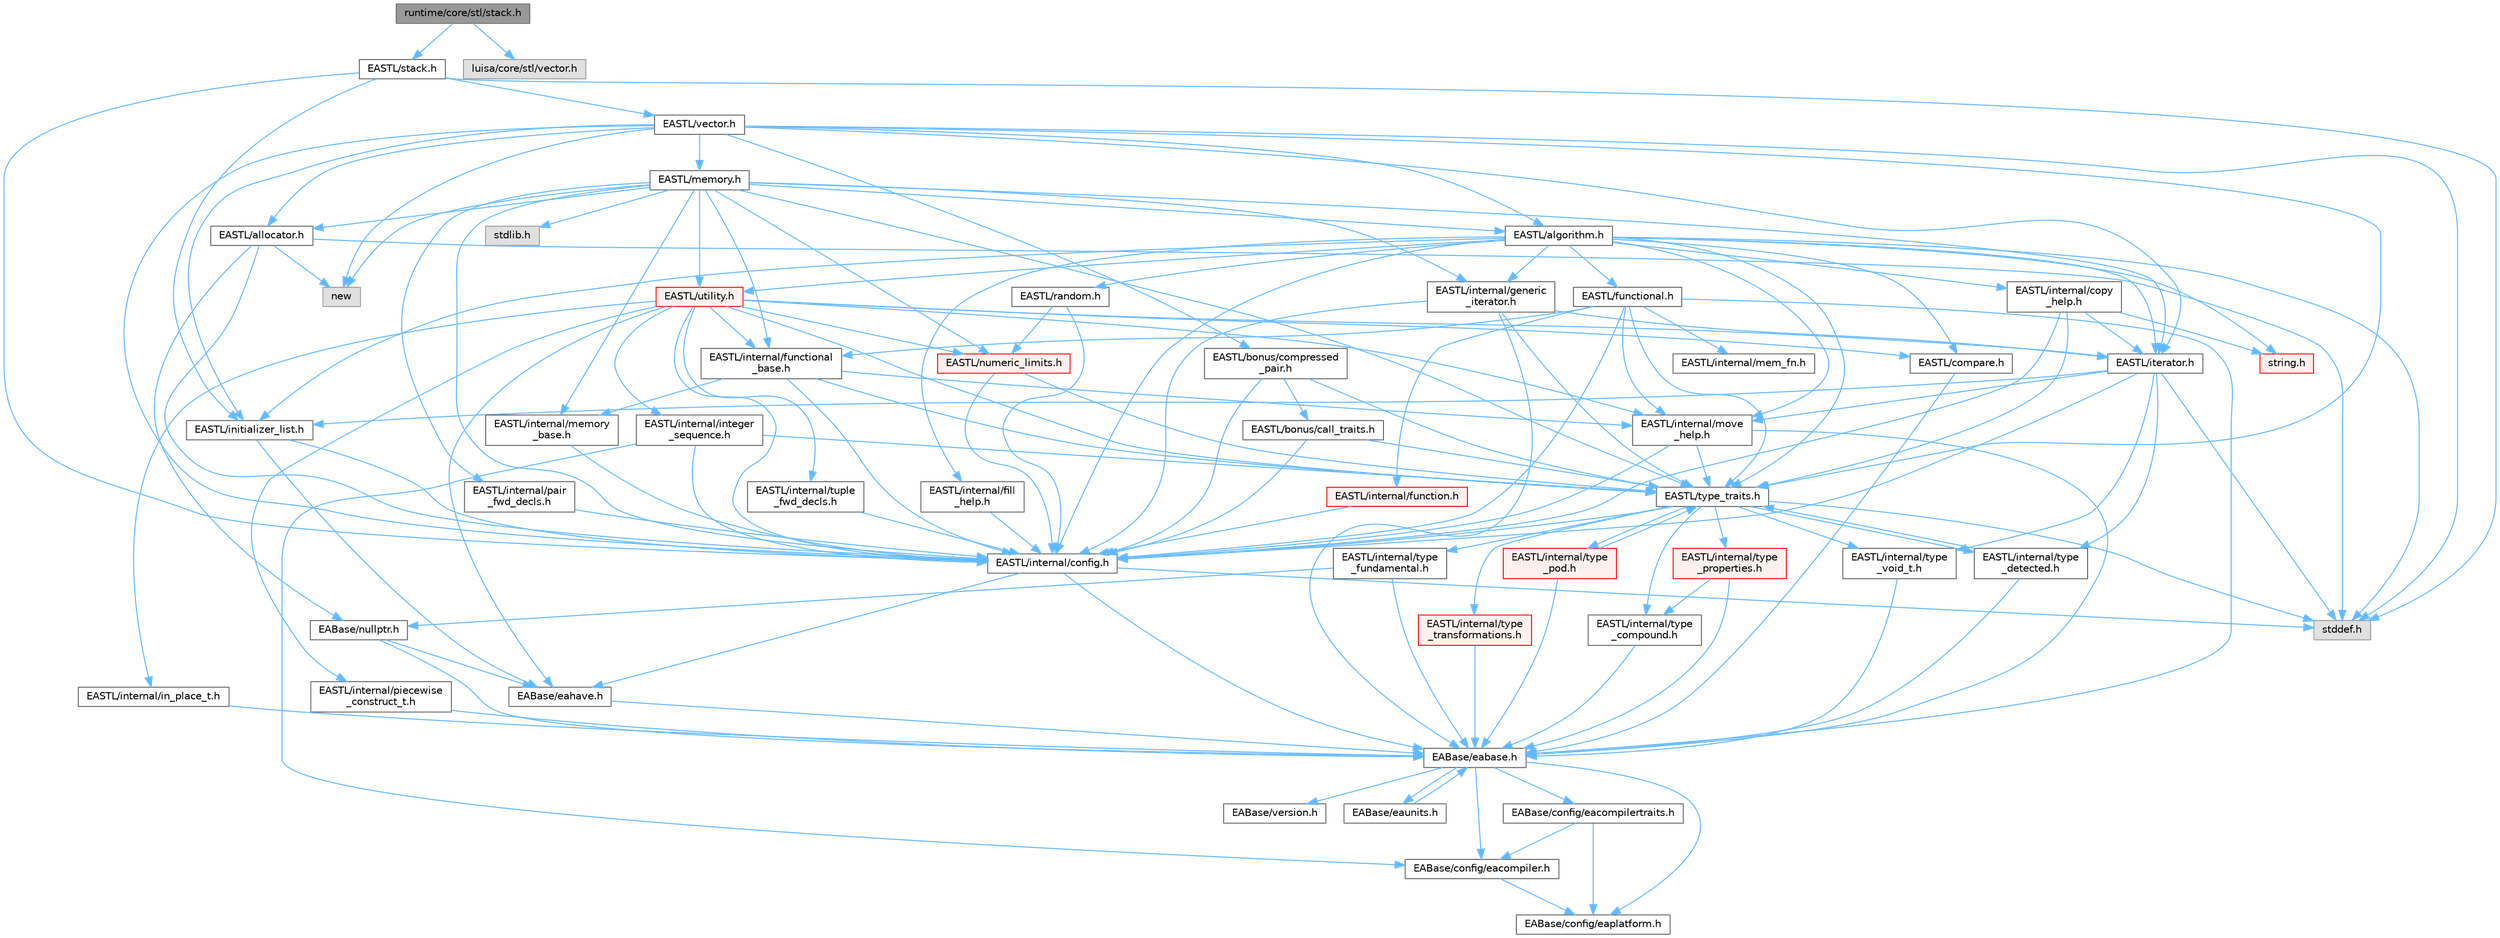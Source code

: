 digraph "runtime/core/stl/stack.h"
{
 // LATEX_PDF_SIZE
  bgcolor="transparent";
  edge [fontname=Helvetica,fontsize=10,labelfontname=Helvetica,labelfontsize=10];
  node [fontname=Helvetica,fontsize=10,shape=box,height=0.2,width=0.4];
  Node1 [id="Node000001",label="runtime/core/stl/stack.h",height=0.2,width=0.4,color="gray40", fillcolor="grey60", style="filled", fontcolor="black",tooltip=" "];
  Node1 -> Node2 [id="edge145_Node000001_Node000002",color="steelblue1",style="solid",tooltip=" "];
  Node2 [id="Node000002",label="EASTL/stack.h",height=0.2,width=0.4,color="grey40", fillcolor="white", style="filled",URL="$_e_a_s_t_l_2include_2_e_a_s_t_l_2stack_8h.html",tooltip=" "];
  Node2 -> Node3 [id="edge146_Node000002_Node000003",color="steelblue1",style="solid",tooltip=" "];
  Node3 [id="Node000003",label="EASTL/internal/config.h",height=0.2,width=0.4,color="grey40", fillcolor="white", style="filled",URL="$config_8h.html",tooltip=" "];
  Node3 -> Node4 [id="edge147_Node000003_Node000004",color="steelblue1",style="solid",tooltip=" "];
  Node4 [id="Node000004",label="EABase/eabase.h",height=0.2,width=0.4,color="grey40", fillcolor="white", style="filled",URL="$eabase_8h.html",tooltip=" "];
  Node4 -> Node5 [id="edge148_Node000004_Node000005",color="steelblue1",style="solid",tooltip=" "];
  Node5 [id="Node000005",label="EABase/config/eacompiler.h",height=0.2,width=0.4,color="grey40", fillcolor="white", style="filled",URL="$eacompiler_8h.html",tooltip=" "];
  Node5 -> Node6 [id="edge149_Node000005_Node000006",color="steelblue1",style="solid",tooltip=" "];
  Node6 [id="Node000006",label="EABase/config/eaplatform.h",height=0.2,width=0.4,color="grey40", fillcolor="white", style="filled",URL="$eaplatform_8h.html",tooltip=" "];
  Node4 -> Node7 [id="edge150_Node000004_Node000007",color="steelblue1",style="solid",tooltip=" "];
  Node7 [id="Node000007",label="EABase/config/eacompilertraits.h",height=0.2,width=0.4,color="grey40", fillcolor="white", style="filled",URL="$eacompilertraits_8h.html",tooltip=" "];
  Node7 -> Node6 [id="edge151_Node000007_Node000006",color="steelblue1",style="solid",tooltip=" "];
  Node7 -> Node5 [id="edge152_Node000007_Node000005",color="steelblue1",style="solid",tooltip=" "];
  Node4 -> Node6 [id="edge153_Node000004_Node000006",color="steelblue1",style="solid",tooltip=" "];
  Node4 -> Node8 [id="edge154_Node000004_Node000008",color="steelblue1",style="solid",tooltip=" "];
  Node8 [id="Node000008",label="EABase/version.h",height=0.2,width=0.4,color="grey40", fillcolor="white", style="filled",URL="$_e_a_s_t_l_2packages_2_e_a_base_2include_2_common_2_e_a_base_2version_8h.html",tooltip=" "];
  Node4 -> Node9 [id="edge155_Node000004_Node000009",color="steelblue1",style="solid",tooltip=" "];
  Node9 [id="Node000009",label="EABase/eaunits.h",height=0.2,width=0.4,color="grey40", fillcolor="white", style="filled",URL="$eaunits_8h.html",tooltip=" "];
  Node9 -> Node4 [id="edge156_Node000009_Node000004",color="steelblue1",style="solid",tooltip=" "];
  Node3 -> Node10 [id="edge157_Node000003_Node000010",color="steelblue1",style="solid",tooltip=" "];
  Node10 [id="Node000010",label="EABase/eahave.h",height=0.2,width=0.4,color="grey40", fillcolor="white", style="filled",URL="$eahave_8h.html",tooltip=" "];
  Node10 -> Node4 [id="edge158_Node000010_Node000004",color="steelblue1",style="solid",tooltip=" "];
  Node3 -> Node11 [id="edge159_Node000003_Node000011",color="steelblue1",style="solid",tooltip=" "];
  Node11 [id="Node000011",label="stddef.h",height=0.2,width=0.4,color="grey60", fillcolor="#E0E0E0", style="filled",tooltip=" "];
  Node2 -> Node12 [id="edge160_Node000002_Node000012",color="steelblue1",style="solid",tooltip=" "];
  Node12 [id="Node000012",label="EASTL/vector.h",height=0.2,width=0.4,color="grey40", fillcolor="white", style="filled",URL="$_e_a_s_t_l_2include_2_e_a_s_t_l_2vector_8h.html",tooltip=" "];
  Node12 -> Node13 [id="edge161_Node000012_Node000013",color="steelblue1",style="solid",tooltip=" "];
  Node13 [id="Node000013",label="EASTL/algorithm.h",height=0.2,width=0.4,color="grey40", fillcolor="white", style="filled",URL="$_e_a_s_t_l_2include_2_e_a_s_t_l_2algorithm_8h.html",tooltip=" "];
  Node13 -> Node3 [id="edge162_Node000013_Node000003",color="steelblue1",style="solid",tooltip=" "];
  Node13 -> Node14 [id="edge163_Node000013_Node000014",color="steelblue1",style="solid",tooltip=" "];
  Node14 [id="Node000014",label="EASTL/type_traits.h",height=0.2,width=0.4,color="grey40", fillcolor="white", style="filled",URL="$_e_a_s_t_l_2include_2_e_a_s_t_l_2type__traits_8h.html",tooltip=" "];
  Node14 -> Node3 [id="edge164_Node000014_Node000003",color="steelblue1",style="solid",tooltip=" "];
  Node14 -> Node11 [id="edge165_Node000014_Node000011",color="steelblue1",style="solid",tooltip=" "];
  Node14 -> Node15 [id="edge166_Node000014_Node000015",color="steelblue1",style="solid",tooltip=" "];
  Node15 [id="Node000015",label="EASTL/internal/type\l_fundamental.h",height=0.2,width=0.4,color="grey40", fillcolor="white", style="filled",URL="$type__fundamental_8h.html",tooltip=" "];
  Node15 -> Node4 [id="edge167_Node000015_Node000004",color="steelblue1",style="solid",tooltip=" "];
  Node15 -> Node16 [id="edge168_Node000015_Node000016",color="steelblue1",style="solid",tooltip=" "];
  Node16 [id="Node000016",label="EABase/nullptr.h",height=0.2,width=0.4,color="grey40", fillcolor="white", style="filled",URL="$nullptr_8h.html",tooltip=" "];
  Node16 -> Node4 [id="edge169_Node000016_Node000004",color="steelblue1",style="solid",tooltip=" "];
  Node16 -> Node10 [id="edge170_Node000016_Node000010",color="steelblue1",style="solid",tooltip=" "];
  Node14 -> Node17 [id="edge171_Node000014_Node000017",color="steelblue1",style="solid",tooltip=" "];
  Node17 [id="Node000017",label="EASTL/internal/type\l_transformations.h",height=0.2,width=0.4,color="red", fillcolor="#FFF0F0", style="filled",URL="$type__transformations_8h.html",tooltip=" "];
  Node17 -> Node4 [id="edge172_Node000017_Node000004",color="steelblue1",style="solid",tooltip=" "];
  Node14 -> Node19 [id="edge173_Node000014_Node000019",color="steelblue1",style="solid",tooltip=" "];
  Node19 [id="Node000019",label="EASTL/internal/type\l_void_t.h",height=0.2,width=0.4,color="grey40", fillcolor="white", style="filled",URL="$type__void__t_8h.html",tooltip=" "];
  Node19 -> Node4 [id="edge174_Node000019_Node000004",color="steelblue1",style="solid",tooltip=" "];
  Node14 -> Node20 [id="edge175_Node000014_Node000020",color="steelblue1",style="solid",tooltip=" "];
  Node20 [id="Node000020",label="EASTL/internal/type\l_properties.h",height=0.2,width=0.4,color="red", fillcolor="#FFF0F0", style="filled",URL="$type__properties_8h.html",tooltip=" "];
  Node20 -> Node4 [id="edge176_Node000020_Node000004",color="steelblue1",style="solid",tooltip=" "];
  Node20 -> Node21 [id="edge177_Node000020_Node000021",color="steelblue1",style="solid",tooltip=" "];
  Node21 [id="Node000021",label="EASTL/internal/type\l_compound.h",height=0.2,width=0.4,color="grey40", fillcolor="white", style="filled",URL="$type__compound_8h.html",tooltip=" "];
  Node21 -> Node4 [id="edge178_Node000021_Node000004",color="steelblue1",style="solid",tooltip=" "];
  Node14 -> Node21 [id="edge179_Node000014_Node000021",color="steelblue1",style="solid",tooltip=" "];
  Node14 -> Node22 [id="edge180_Node000014_Node000022",color="steelblue1",style="solid",tooltip=" "];
  Node22 [id="Node000022",label="EASTL/internal/type\l_pod.h",height=0.2,width=0.4,color="red", fillcolor="#FFF0F0", style="filled",URL="$type__pod_8h.html",tooltip=" "];
  Node22 -> Node4 [id="edge181_Node000022_Node000004",color="steelblue1",style="solid",tooltip=" "];
  Node22 -> Node14 [id="edge182_Node000022_Node000014",color="steelblue1",style="solid",tooltip=" "];
  Node14 -> Node23 [id="edge183_Node000014_Node000023",color="steelblue1",style="solid",tooltip=" "];
  Node23 [id="Node000023",label="EASTL/internal/type\l_detected.h",height=0.2,width=0.4,color="grey40", fillcolor="white", style="filled",URL="$type__detected_8h.html",tooltip=" "];
  Node23 -> Node4 [id="edge184_Node000023_Node000004",color="steelblue1",style="solid",tooltip=" "];
  Node23 -> Node14 [id="edge185_Node000023_Node000014",color="steelblue1",style="solid",tooltip=" "];
  Node13 -> Node24 [id="edge186_Node000013_Node000024",color="steelblue1",style="solid",tooltip=" "];
  Node24 [id="Node000024",label="EASTL/internal/move\l_help.h",height=0.2,width=0.4,color="grey40", fillcolor="white", style="filled",URL="$move__help_8h.html",tooltip=" "];
  Node24 -> Node4 [id="edge187_Node000024_Node000004",color="steelblue1",style="solid",tooltip=" "];
  Node24 -> Node3 [id="edge188_Node000024_Node000003",color="steelblue1",style="solid",tooltip=" "];
  Node24 -> Node14 [id="edge189_Node000024_Node000014",color="steelblue1",style="solid",tooltip=" "];
  Node13 -> Node25 [id="edge190_Node000013_Node000025",color="steelblue1",style="solid",tooltip=" "];
  Node25 [id="Node000025",label="EASTL/internal/copy\l_help.h",height=0.2,width=0.4,color="grey40", fillcolor="white", style="filled",URL="$copy__help_8h.html",tooltip=" "];
  Node25 -> Node3 [id="edge191_Node000025_Node000003",color="steelblue1",style="solid",tooltip=" "];
  Node25 -> Node14 [id="edge192_Node000025_Node000014",color="steelblue1",style="solid",tooltip=" "];
  Node25 -> Node26 [id="edge193_Node000025_Node000026",color="steelblue1",style="solid",tooltip=" "];
  Node26 [id="Node000026",label="EASTL/iterator.h",height=0.2,width=0.4,color="grey40", fillcolor="white", style="filled",URL="$_e_a_s_t_l_2include_2_e_a_s_t_l_2iterator_8h.html",tooltip=" "];
  Node26 -> Node3 [id="edge194_Node000026_Node000003",color="steelblue1",style="solid",tooltip=" "];
  Node26 -> Node24 [id="edge195_Node000026_Node000024",color="steelblue1",style="solid",tooltip=" "];
  Node26 -> Node23 [id="edge196_Node000026_Node000023",color="steelblue1",style="solid",tooltip=" "];
  Node26 -> Node19 [id="edge197_Node000026_Node000019",color="steelblue1",style="solid",tooltip=" "];
  Node26 -> Node27 [id="edge198_Node000026_Node000027",color="steelblue1",style="solid",tooltip=" "];
  Node27 [id="Node000027",label="EASTL/initializer_list.h",height=0.2,width=0.4,color="grey40", fillcolor="white", style="filled",URL="$initializer__list_8h.html",tooltip=" "];
  Node27 -> Node3 [id="edge199_Node000027_Node000003",color="steelblue1",style="solid",tooltip=" "];
  Node27 -> Node10 [id="edge200_Node000027_Node000010",color="steelblue1",style="solid",tooltip=" "];
  Node26 -> Node11 [id="edge201_Node000026_Node000011",color="steelblue1",style="solid",tooltip=" "];
  Node25 -> Node28 [id="edge202_Node000025_Node000028",color="steelblue1",style="solid",tooltip=" "];
  Node28 [id="Node000028",label="string.h",height=0.2,width=0.4,color="red", fillcolor="#FFF0F0", style="filled",URL="$string_8h.html",tooltip=" "];
  Node13 -> Node151 [id="edge203_Node000013_Node000151",color="steelblue1",style="solid",tooltip=" "];
  Node151 [id="Node000151",label="EASTL/internal/fill\l_help.h",height=0.2,width=0.4,color="grey40", fillcolor="white", style="filled",URL="$fill__help_8h.html",tooltip=" "];
  Node151 -> Node3 [id="edge204_Node000151_Node000003",color="steelblue1",style="solid",tooltip=" "];
  Node13 -> Node27 [id="edge205_Node000013_Node000027",color="steelblue1",style="solid",tooltip=" "];
  Node13 -> Node26 [id="edge206_Node000013_Node000026",color="steelblue1",style="solid",tooltip=" "];
  Node13 -> Node61 [id="edge207_Node000013_Node000061",color="steelblue1",style="solid",tooltip=" "];
  Node61 [id="Node000061",label="EASTL/functional.h",height=0.2,width=0.4,color="grey40", fillcolor="white", style="filled",URL="$_e_a_s_t_l_2include_2_e_a_s_t_l_2functional_8h.html",tooltip=" "];
  Node61 -> Node4 [id="edge208_Node000061_Node000004",color="steelblue1",style="solid",tooltip=" "];
  Node61 -> Node3 [id="edge209_Node000061_Node000003",color="steelblue1",style="solid",tooltip=" "];
  Node61 -> Node24 [id="edge210_Node000061_Node000024",color="steelblue1",style="solid",tooltip=" "];
  Node61 -> Node14 [id="edge211_Node000061_Node000014",color="steelblue1",style="solid",tooltip=" "];
  Node61 -> Node42 [id="edge212_Node000061_Node000042",color="steelblue1",style="solid",tooltip=" "];
  Node42 [id="Node000042",label="EASTL/internal/functional\l_base.h",height=0.2,width=0.4,color="grey40", fillcolor="white", style="filled",URL="$functional__base_8h.html",tooltip=" "];
  Node42 -> Node3 [id="edge213_Node000042_Node000003",color="steelblue1",style="solid",tooltip=" "];
  Node42 -> Node38 [id="edge214_Node000042_Node000038",color="steelblue1",style="solid",tooltip=" "];
  Node38 [id="Node000038",label="EASTL/internal/memory\l_base.h",height=0.2,width=0.4,color="grey40", fillcolor="white", style="filled",URL="$memory__base_8h.html",tooltip=" "];
  Node38 -> Node3 [id="edge215_Node000038_Node000003",color="steelblue1",style="solid",tooltip=" "];
  Node42 -> Node24 [id="edge216_Node000042_Node000024",color="steelblue1",style="solid",tooltip=" "];
  Node42 -> Node14 [id="edge217_Node000042_Node000014",color="steelblue1",style="solid",tooltip=" "];
  Node61 -> Node62 [id="edge218_Node000061_Node000062",color="steelblue1",style="solid",tooltip=" "];
  Node62 [id="Node000062",label="EASTL/internal/mem_fn.h",height=0.2,width=0.4,color="grey40", fillcolor="white", style="filled",URL="$mem__fn_8h.html",tooltip=" "];
  Node61 -> Node63 [id="edge219_Node000061_Node000063",color="steelblue1",style="solid",tooltip=" "];
  Node63 [id="Node000063",label="EASTL/internal/function.h",height=0.2,width=0.4,color="red", fillcolor="#FFF0F0", style="filled",URL="$_e_a_s_t_l_2include_2_e_a_s_t_l_2internal_2function_8h.html",tooltip=" "];
  Node63 -> Node3 [id="edge220_Node000063_Node000003",color="steelblue1",style="solid",tooltip=" "];
  Node13 -> Node45 [id="edge221_Node000013_Node000045",color="steelblue1",style="solid",tooltip=" "];
  Node45 [id="Node000045",label="EASTL/utility.h",height=0.2,width=0.4,color="red", fillcolor="#FFF0F0", style="filled",URL="$_e_a_s_t_l_2include_2_e_a_s_t_l_2utility_8h.html",tooltip=" "];
  Node45 -> Node3 [id="edge222_Node000045_Node000003",color="steelblue1",style="solid",tooltip=" "];
  Node45 -> Node14 [id="edge223_Node000045_Node000014",color="steelblue1",style="solid",tooltip=" "];
  Node45 -> Node26 [id="edge224_Node000045_Node000026",color="steelblue1",style="solid",tooltip=" "];
  Node45 -> Node46 [id="edge225_Node000045_Node000046",color="steelblue1",style="solid",tooltip=" "];
  Node46 [id="Node000046",label="EASTL/numeric_limits.h",height=0.2,width=0.4,color="red", fillcolor="#FFF0F0", style="filled",URL="$numeric__limits_8h.html",tooltip=" "];
  Node46 -> Node3 [id="edge226_Node000046_Node000003",color="steelblue1",style="solid",tooltip=" "];
  Node46 -> Node14 [id="edge227_Node000046_Node000014",color="steelblue1",style="solid",tooltip=" "];
  Node45 -> Node48 [id="edge228_Node000045_Node000048",color="steelblue1",style="solid",tooltip=" "];
  Node48 [id="Node000048",label="EASTL/compare.h",height=0.2,width=0.4,color="grey40", fillcolor="white", style="filled",URL="$compare_8h.html",tooltip=" "];
  Node48 -> Node4 [id="edge229_Node000048_Node000004",color="steelblue1",style="solid",tooltip=" "];
  Node45 -> Node42 [id="edge230_Node000045_Node000042",color="steelblue1",style="solid",tooltip=" "];
  Node45 -> Node24 [id="edge231_Node000045_Node000024",color="steelblue1",style="solid",tooltip=" "];
  Node45 -> Node10 [id="edge232_Node000045_Node000010",color="steelblue1",style="solid",tooltip=" "];
  Node45 -> Node49 [id="edge233_Node000045_Node000049",color="steelblue1",style="solid",tooltip=" "];
  Node49 [id="Node000049",label="EASTL/internal/integer\l_sequence.h",height=0.2,width=0.4,color="grey40", fillcolor="white", style="filled",URL="$integer__sequence_8h.html",tooltip=" "];
  Node49 -> Node5 [id="edge234_Node000049_Node000005",color="steelblue1",style="solid",tooltip=" "];
  Node49 -> Node3 [id="edge235_Node000049_Node000003",color="steelblue1",style="solid",tooltip=" "];
  Node49 -> Node14 [id="edge236_Node000049_Node000014",color="steelblue1",style="solid",tooltip=" "];
  Node45 -> Node50 [id="edge237_Node000045_Node000050",color="steelblue1",style="solid",tooltip=" "];
  Node50 [id="Node000050",label="EASTL/internal/tuple\l_fwd_decls.h",height=0.2,width=0.4,color="grey40", fillcolor="white", style="filled",URL="$tuple__fwd__decls_8h.html",tooltip=" "];
  Node50 -> Node3 [id="edge238_Node000050_Node000003",color="steelblue1",style="solid",tooltip=" "];
  Node45 -> Node51 [id="edge239_Node000045_Node000051",color="steelblue1",style="solid",tooltip=" "];
  Node51 [id="Node000051",label="EASTL/internal/in_place_t.h",height=0.2,width=0.4,color="grey40", fillcolor="white", style="filled",URL="$in__place__t_8h.html",tooltip=" "];
  Node51 -> Node4 [id="edge240_Node000051_Node000004",color="steelblue1",style="solid",tooltip=" "];
  Node45 -> Node52 [id="edge241_Node000045_Node000052",color="steelblue1",style="solid",tooltip=" "];
  Node52 [id="Node000052",label="EASTL/internal/piecewise\l_construct_t.h",height=0.2,width=0.4,color="grey40", fillcolor="white", style="filled",URL="$piecewise__construct__t_8h.html",tooltip=" "];
  Node52 -> Node4 [id="edge242_Node000052_Node000004",color="steelblue1",style="solid",tooltip=" "];
  Node13 -> Node40 [id="edge243_Node000013_Node000040",color="steelblue1",style="solid",tooltip=" "];
  Node40 [id="Node000040",label="EASTL/internal/generic\l_iterator.h",height=0.2,width=0.4,color="grey40", fillcolor="white", style="filled",URL="$generic__iterator_8h.html",tooltip=" "];
  Node40 -> Node4 [id="edge244_Node000040_Node000004",color="steelblue1",style="solid",tooltip=" "];
  Node40 -> Node3 [id="edge245_Node000040_Node000003",color="steelblue1",style="solid",tooltip=" "];
  Node40 -> Node26 [id="edge246_Node000040_Node000026",color="steelblue1",style="solid",tooltip=" "];
  Node40 -> Node14 [id="edge247_Node000040_Node000014",color="steelblue1",style="solid",tooltip=" "];
  Node13 -> Node152 [id="edge248_Node000013_Node000152",color="steelblue1",style="solid",tooltip=" "];
  Node152 [id="Node000152",label="EASTL/random.h",height=0.2,width=0.4,color="grey40", fillcolor="white", style="filled",URL="$random_8h.html",tooltip=" "];
  Node152 -> Node3 [id="edge249_Node000152_Node000003",color="steelblue1",style="solid",tooltip=" "];
  Node152 -> Node46 [id="edge250_Node000152_Node000046",color="steelblue1",style="solid",tooltip=" "];
  Node13 -> Node48 [id="edge251_Node000013_Node000048",color="steelblue1",style="solid",tooltip=" "];
  Node13 -> Node11 [id="edge252_Node000013_Node000011",color="steelblue1",style="solid",tooltip=" "];
  Node13 -> Node28 [id="edge253_Node000013_Node000028",color="steelblue1",style="solid",tooltip=" "];
  Node12 -> Node43 [id="edge254_Node000012_Node000043",color="steelblue1",style="solid",tooltip=" "];
  Node43 [id="Node000043",label="EASTL/allocator.h",height=0.2,width=0.4,color="grey40", fillcolor="white", style="filled",URL="$allocator_8h.html",tooltip=" "];
  Node43 -> Node3 [id="edge255_Node000043_Node000003",color="steelblue1",style="solid",tooltip=" "];
  Node43 -> Node16 [id="edge256_Node000043_Node000016",color="steelblue1",style="solid",tooltip=" "];
  Node43 -> Node11 [id="edge257_Node000043_Node000011",color="steelblue1",style="solid",tooltip=" "];
  Node43 -> Node44 [id="edge258_Node000043_Node000044",color="steelblue1",style="solid",tooltip=" "];
  Node44 [id="Node000044",label="new",height=0.2,width=0.4,color="grey60", fillcolor="#E0E0E0", style="filled",tooltip=" "];
  Node12 -> Node59 [id="edge259_Node000012_Node000059",color="steelblue1",style="solid",tooltip=" "];
  Node59 [id="Node000059",label="EASTL/bonus/compressed\l_pair.h",height=0.2,width=0.4,color="grey40", fillcolor="white", style="filled",URL="$compressed__pair_8h.html",tooltip=" "];
  Node59 -> Node3 [id="edge260_Node000059_Node000003",color="steelblue1",style="solid",tooltip=" "];
  Node59 -> Node14 [id="edge261_Node000059_Node000014",color="steelblue1",style="solid",tooltip=" "];
  Node59 -> Node60 [id="edge262_Node000059_Node000060",color="steelblue1",style="solid",tooltip=" "];
  Node60 [id="Node000060",label="EASTL/bonus/call_traits.h",height=0.2,width=0.4,color="grey40", fillcolor="white", style="filled",URL="$call__traits_8h.html",tooltip=" "];
  Node60 -> Node3 [id="edge263_Node000060_Node000003",color="steelblue1",style="solid",tooltip=" "];
  Node60 -> Node14 [id="edge264_Node000060_Node000014",color="steelblue1",style="solid",tooltip=" "];
  Node12 -> Node27 [id="edge265_Node000012_Node000027",color="steelblue1",style="solid",tooltip=" "];
  Node12 -> Node3 [id="edge266_Node000012_Node000003",color="steelblue1",style="solid",tooltip=" "];
  Node12 -> Node26 [id="edge267_Node000012_Node000026",color="steelblue1",style="solid",tooltip=" "];
  Node12 -> Node39 [id="edge268_Node000012_Node000039",color="steelblue1",style="solid",tooltip=" "];
  Node39 [id="Node000039",label="EASTL/memory.h",height=0.2,width=0.4,color="grey40", fillcolor="white", style="filled",URL="$_e_a_s_t_l_2include_2_e_a_s_t_l_2memory_8h.html",tooltip=" "];
  Node39 -> Node3 [id="edge269_Node000039_Node000003",color="steelblue1",style="solid",tooltip=" "];
  Node39 -> Node38 [id="edge270_Node000039_Node000038",color="steelblue1",style="solid",tooltip=" "];
  Node39 -> Node40 [id="edge271_Node000039_Node000040",color="steelblue1",style="solid",tooltip=" "];
  Node39 -> Node41 [id="edge272_Node000039_Node000041",color="steelblue1",style="solid",tooltip=" "];
  Node41 [id="Node000041",label="EASTL/internal/pair\l_fwd_decls.h",height=0.2,width=0.4,color="grey40", fillcolor="white", style="filled",URL="$pair__fwd__decls_8h.html",tooltip=" "];
  Node41 -> Node3 [id="edge273_Node000041_Node000003",color="steelblue1",style="solid",tooltip=" "];
  Node39 -> Node42 [id="edge274_Node000039_Node000042",color="steelblue1",style="solid",tooltip=" "];
  Node39 -> Node13 [id="edge275_Node000039_Node000013",color="steelblue1",style="solid",tooltip=" "];
  Node39 -> Node14 [id="edge276_Node000039_Node000014",color="steelblue1",style="solid",tooltip=" "];
  Node39 -> Node43 [id="edge277_Node000039_Node000043",color="steelblue1",style="solid",tooltip=" "];
  Node39 -> Node26 [id="edge278_Node000039_Node000026",color="steelblue1",style="solid",tooltip=" "];
  Node39 -> Node45 [id="edge279_Node000039_Node000045",color="steelblue1",style="solid",tooltip=" "];
  Node39 -> Node46 [id="edge280_Node000039_Node000046",color="steelblue1",style="solid",tooltip=" "];
  Node39 -> Node54 [id="edge281_Node000039_Node000054",color="steelblue1",style="solid",tooltip=" "];
  Node54 [id="Node000054",label="stdlib.h",height=0.2,width=0.4,color="grey60", fillcolor="#E0E0E0", style="filled",tooltip=" "];
  Node39 -> Node44 [id="edge282_Node000039_Node000044",color="steelblue1",style="solid",tooltip=" "];
  Node12 -> Node14 [id="edge283_Node000012_Node000014",color="steelblue1",style="solid",tooltip=" "];
  Node12 -> Node11 [id="edge284_Node000012_Node000011",color="steelblue1",style="solid",tooltip=" "];
  Node12 -> Node44 [id="edge285_Node000012_Node000044",color="steelblue1",style="solid",tooltip=" "];
  Node2 -> Node27 [id="edge286_Node000002_Node000027",color="steelblue1",style="solid",tooltip=" "];
  Node2 -> Node11 [id="edge287_Node000002_Node000011",color="steelblue1",style="solid",tooltip=" "];
  Node1 -> Node153 [id="edge288_Node000001_Node000153",color="steelblue1",style="solid",tooltip=" "];
  Node153 [id="Node000153",label="luisa/core/stl/vector.h",height=0.2,width=0.4,color="grey60", fillcolor="#E0E0E0", style="filled",tooltip=" "];
}
